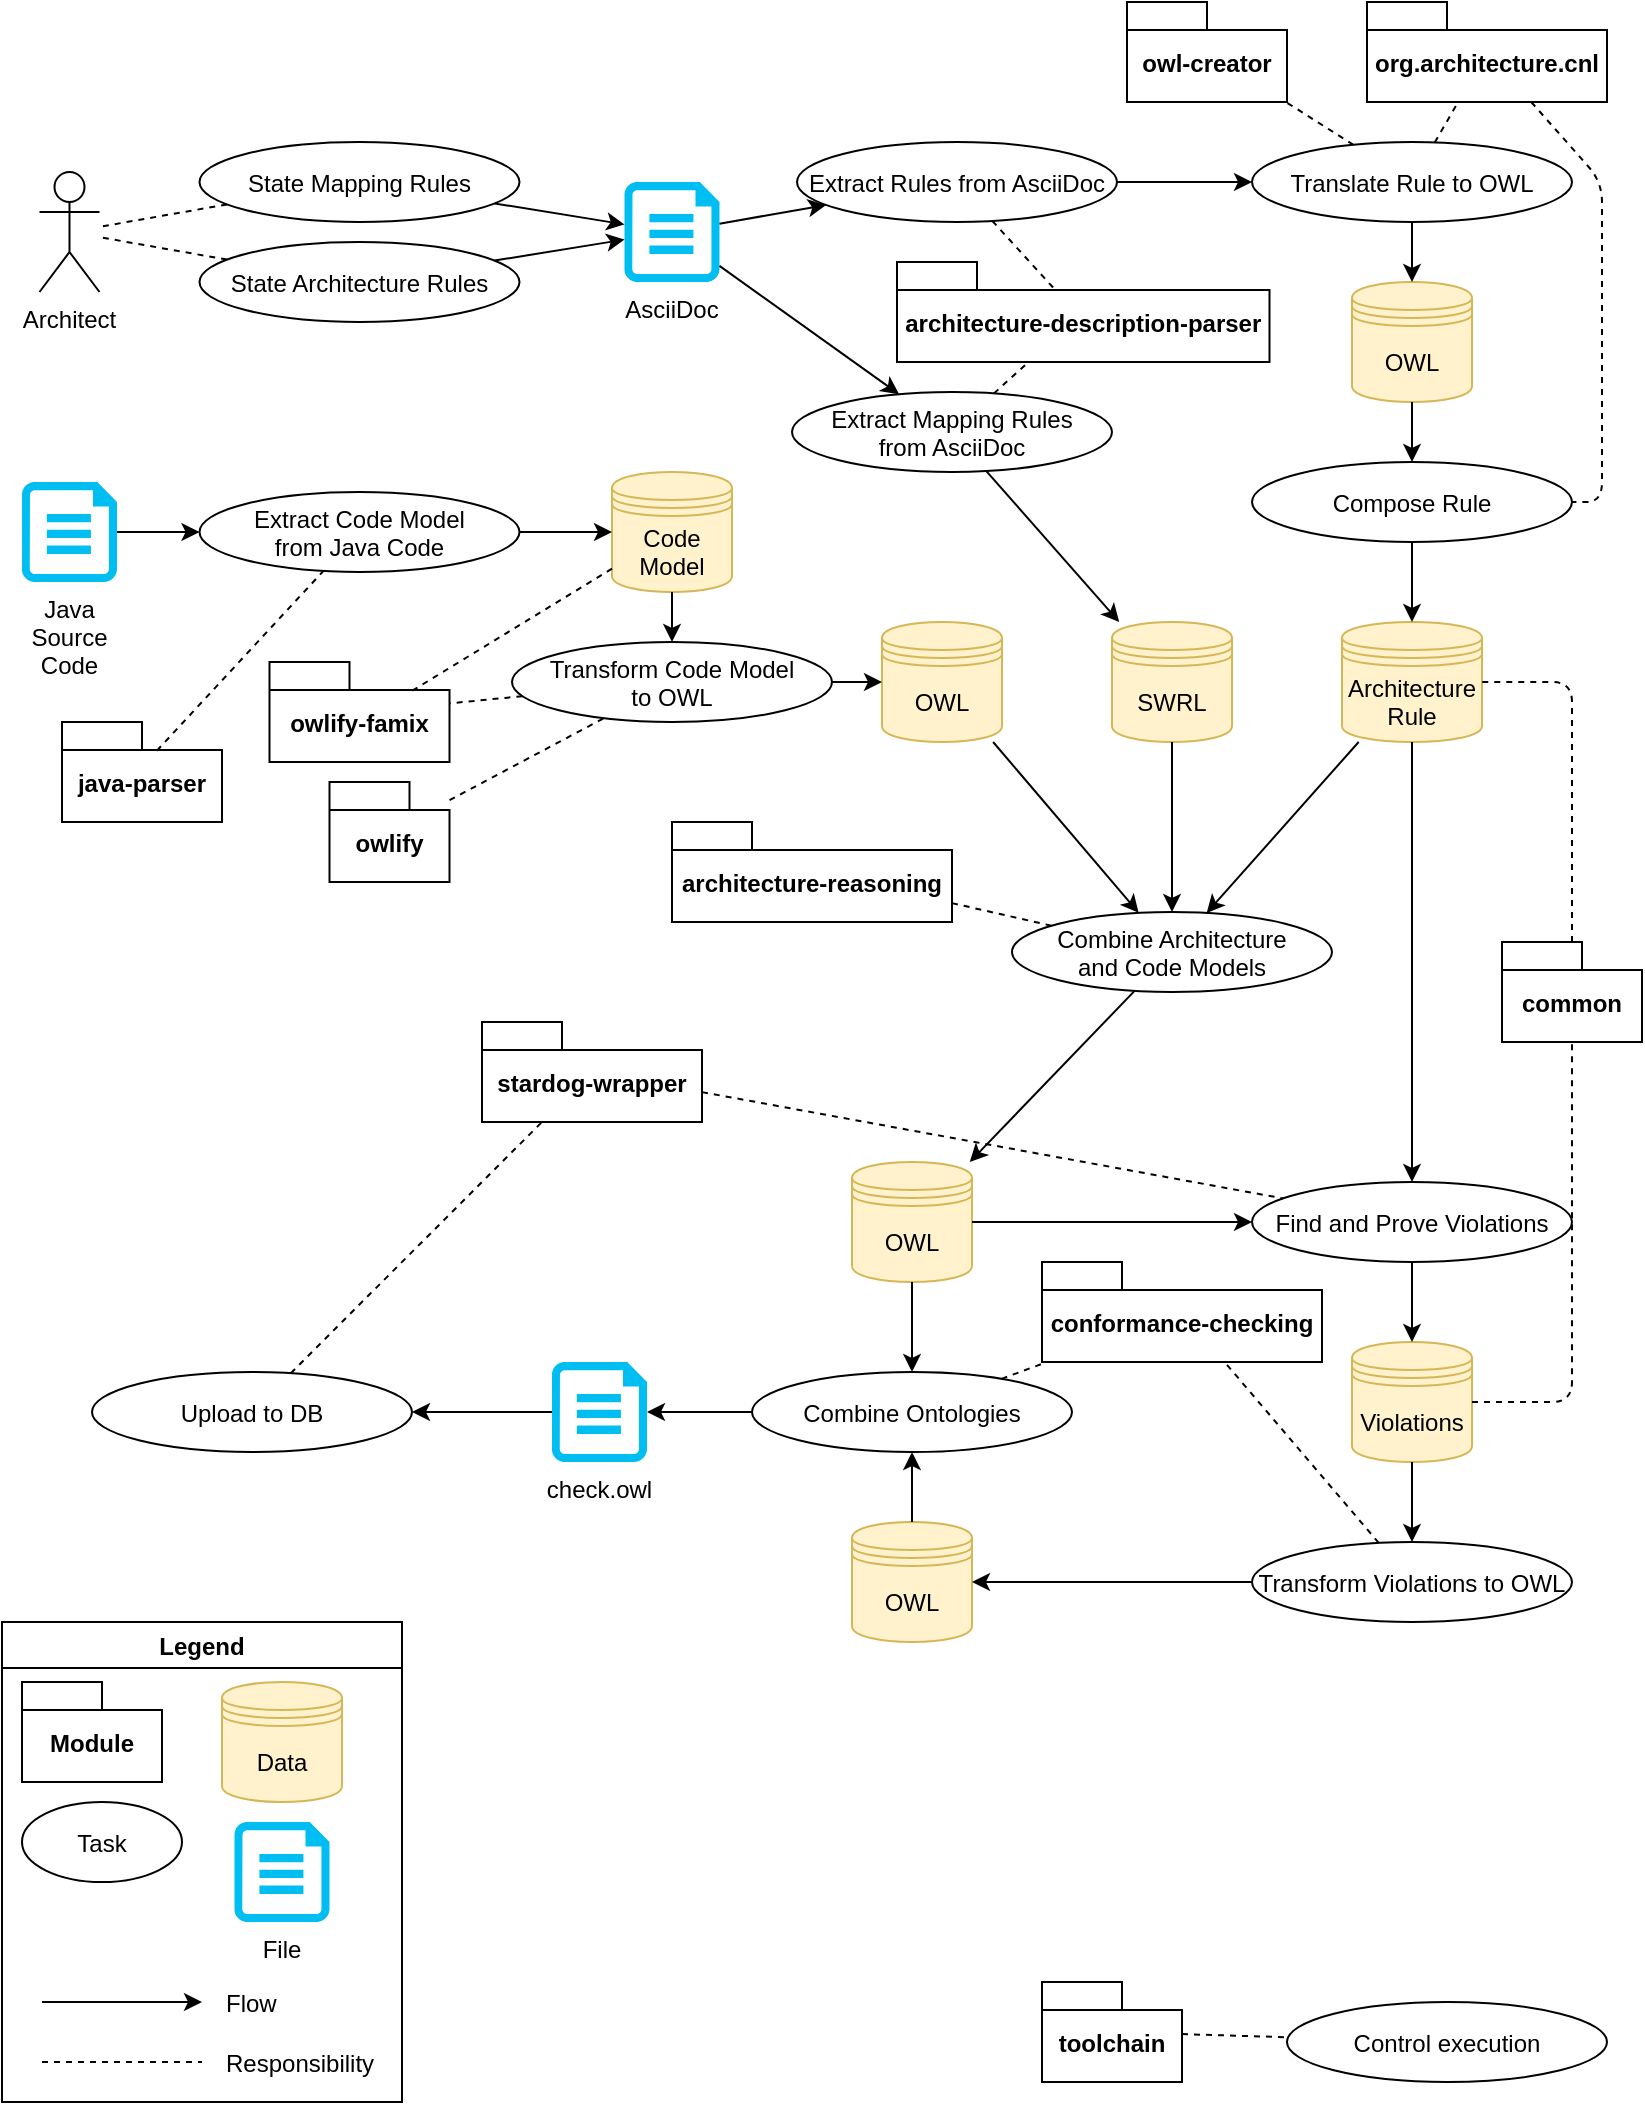 <mxfile version="14.6.13" type="device"><diagram id="ddblTQUHM90j_Sf9mwJM" name="Page-1"><mxGraphModel dx="2250" dy="1360" grid="1" gridSize="10" guides="1" tooltips="1" connect="1" arrows="1" fold="1" page="1" pageScale="1" pageWidth="850" pageHeight="1100" math="0" shadow="0"><root><mxCell id="0"/><mxCell id="1" parent="0"/><mxCell id="yyMfs9KWpmnMh4DsEc5R-1" value="Architect" style="shape=umlActor;verticalLabelPosition=bottom;verticalAlign=top;outlineConnect=0;" vertex="1" parent="1"><mxGeometry x="38.75" y="115" width="30" height="60" as="geometry"/></mxCell><mxCell id="yyMfs9KWpmnMh4DsEc5R-2" value="Translate Rule to OWL" style="ellipse;" vertex="1" parent="1"><mxGeometry x="645" y="100" width="160" height="40" as="geometry"/></mxCell><mxCell id="yyMfs9KWpmnMh4DsEc5R-3" value="Extract Rules from AsciiDoc" style="ellipse;" vertex="1" parent="1"><mxGeometry x="417.5" y="100" width="160" height="40" as="geometry"/></mxCell><mxCell id="yyMfs9KWpmnMh4DsEc5R-4" value="Extract Code Model&#10;from Java Code" style="ellipse;" vertex="1" parent="1"><mxGeometry x="118.75" y="275" width="160" height="40" as="geometry"/></mxCell><mxCell id="yyMfs9KWpmnMh4DsEc5R-5" value="Transform Code Model&#10;to OWL" style="ellipse;" vertex="1" parent="1"><mxGeometry x="275" y="350" width="160" height="40" as="geometry"/></mxCell><mxCell id="yyMfs9KWpmnMh4DsEc5R-6" value="Combine Architecture &#10;and Code Models" style="ellipse;" vertex="1" parent="1"><mxGeometry x="525" y="485" width="160" height="40" as="geometry"/></mxCell><mxCell id="yyMfs9KWpmnMh4DsEc5R-7" value="Find and Prove Violations" style="ellipse;" vertex="1" parent="1"><mxGeometry x="645" y="620" width="160" height="40" as="geometry"/></mxCell><mxCell id="yyMfs9KWpmnMh4DsEc5R-8" value="Transform Violations to OWL" style="ellipse;" vertex="1" parent="1"><mxGeometry x="645" y="800" width="160" height="40" as="geometry"/></mxCell><mxCell id="yyMfs9KWpmnMh4DsEc5R-9" value="Extract Mapping Rules&#10;from AsciiDoc" style="ellipse;" vertex="1" parent="1"><mxGeometry x="415" y="225" width="160" height="40" as="geometry"/></mxCell><mxCell id="yyMfs9KWpmnMh4DsEc5R-11" value="State Mapping Rules" style="ellipse;" vertex="1" parent="1"><mxGeometry x="118.75" y="100" width="160" height="40" as="geometry"/></mxCell><mxCell id="yyMfs9KWpmnMh4DsEc5R-12" value="State Architecture Rules" style="ellipse;" vertex="1" parent="1"><mxGeometry x="118.75" y="150" width="160" height="40" as="geometry"/></mxCell><mxCell id="yyMfs9KWpmnMh4DsEc5R-14" value="AsciiDoc" style="verticalLabelPosition=bottom;verticalAlign=top;align=center;strokeColor=none;fillColor=#00BEF2;shape=mxgraph.azure.cloud_services_configuration_file;pointerEvents=1;" vertex="1" parent="1"><mxGeometry x="331.25" y="120" width="47.5" height="50" as="geometry"/></mxCell><mxCell id="yyMfs9KWpmnMh4DsEc5R-15" value="" style="endArrow=classic;" edge="1" parent="1" source="yyMfs9KWpmnMh4DsEc5R-11" target="yyMfs9KWpmnMh4DsEc5R-14"><mxGeometry width="50" height="50" relative="1" as="geometry"><mxPoint x="318.75" y="490" as="sourcePoint"/><mxPoint x="368.75" y="440" as="targetPoint"/></mxGeometry></mxCell><mxCell id="yyMfs9KWpmnMh4DsEc5R-16" value="" style="endArrow=classic;" edge="1" parent="1" source="yyMfs9KWpmnMh4DsEc5R-12" target="yyMfs9KWpmnMh4DsEc5R-14"><mxGeometry width="50" height="50" relative="1" as="geometry"><mxPoint x="276.243" y="140.738" as="sourcePoint"/><mxPoint x="341.25" y="151.2" as="targetPoint"/></mxGeometry></mxCell><mxCell id="yyMfs9KWpmnMh4DsEc5R-17" value="Java &#10;Source&#10;Code" style="verticalLabelPosition=bottom;verticalAlign=top;align=center;strokeColor=none;fillColor=#00BEF2;shape=mxgraph.azure.cloud_services_configuration_file;pointerEvents=1;" vertex="1" parent="1"><mxGeometry x="30" y="270" width="47.5" height="50" as="geometry"/></mxCell><mxCell id="yyMfs9KWpmnMh4DsEc5R-18" value="" style="endArrow=classic;" edge="1" parent="1" source="yyMfs9KWpmnMh4DsEc5R-17" target="yyMfs9KWpmnMh4DsEc5R-4"><mxGeometry width="50" height="50" relative="1" as="geometry"><mxPoint x="575" y="390" as="sourcePoint"/><mxPoint x="625" y="340" as="targetPoint"/></mxGeometry></mxCell><mxCell id="yyMfs9KWpmnMh4DsEc5R-19" value="" style="endArrow=none;dashed=1;" edge="1" parent="1" source="yyMfs9KWpmnMh4DsEc5R-11" target="yyMfs9KWpmnMh4DsEc5R-1"><mxGeometry width="50" height="50" relative="1" as="geometry"><mxPoint x="488.75" y="380" as="sourcePoint"/><mxPoint x="538.75" y="330" as="targetPoint"/></mxGeometry></mxCell><mxCell id="yyMfs9KWpmnMh4DsEc5R-20" value="" style="endArrow=none;dashed=1;" edge="1" parent="1" source="yyMfs9KWpmnMh4DsEc5R-12" target="yyMfs9KWpmnMh4DsEc5R-1"><mxGeometry width="50" height="50" relative="1" as="geometry"><mxPoint x="167.759" y="147.175" as="sourcePoint"/><mxPoint x="-6.25" y="220" as="targetPoint"/></mxGeometry></mxCell><mxCell id="yyMfs9KWpmnMh4DsEc5R-21" value="OWL" style="shape=datastore;fillColor=#fff2cc;strokeColor=#d6b656;" vertex="1" parent="1"><mxGeometry x="695" y="170" width="60" height="60" as="geometry"/></mxCell><mxCell id="yyMfs9KWpmnMh4DsEc5R-22" value="SWRL" style="shape=datastore;fillColor=#fff2cc;strokeColor=#d6b656;" vertex="1" parent="1"><mxGeometry x="575" y="340" width="60" height="60" as="geometry"/></mxCell><mxCell id="yyMfs9KWpmnMh4DsEc5R-23" value="" style="endArrow=classic;" edge="1" parent="1" source="yyMfs9KWpmnMh4DsEc5R-14" target="yyMfs9KWpmnMh4DsEc5R-3"><mxGeometry width="50" height="50" relative="1" as="geometry"><mxPoint x="385" y="340" as="sourcePoint"/><mxPoint x="435" y="290" as="targetPoint"/></mxGeometry></mxCell><mxCell id="yyMfs9KWpmnMh4DsEc5R-24" value="" style="endArrow=classic;" edge="1" parent="1" source="yyMfs9KWpmnMh4DsEc5R-2" target="yyMfs9KWpmnMh4DsEc5R-21"><mxGeometry width="50" height="50" relative="1" as="geometry"><mxPoint x="385" y="340" as="sourcePoint"/><mxPoint x="435" y="290" as="targetPoint"/></mxGeometry></mxCell><mxCell id="yyMfs9KWpmnMh4DsEc5R-25" value="" style="endArrow=classic;" edge="1" parent="1" source="yyMfs9KWpmnMh4DsEc5R-3" target="yyMfs9KWpmnMh4DsEc5R-2"><mxGeometry width="50" height="50" relative="1" as="geometry"><mxPoint x="385" y="340" as="sourcePoint"/><mxPoint x="435" y="290" as="targetPoint"/></mxGeometry></mxCell><mxCell id="yyMfs9KWpmnMh4DsEc5R-26" value="OWL" style="shape=datastore;fillColor=#fff2cc;strokeColor=#d6b656;" vertex="1" parent="1"><mxGeometry x="460" y="340" width="60" height="60" as="geometry"/></mxCell><mxCell id="yyMfs9KWpmnMh4DsEc5R-27" value="Code&#10;Model" style="shape=datastore;fillColor=#fff2cc;strokeColor=#d6b656;" vertex="1" parent="1"><mxGeometry x="325" y="265" width="60" height="60" as="geometry"/></mxCell><mxCell id="yyMfs9KWpmnMh4DsEc5R-28" value="" style="endArrow=classic;" edge="1" parent="1" source="yyMfs9KWpmnMh4DsEc5R-4" target="yyMfs9KWpmnMh4DsEc5R-27"><mxGeometry width="50" height="50" relative="1" as="geometry"><mxPoint x="385" y="400" as="sourcePoint"/><mxPoint x="435" y="350" as="targetPoint"/></mxGeometry></mxCell><mxCell id="yyMfs9KWpmnMh4DsEc5R-29" value="" style="endArrow=classic;" edge="1" parent="1" source="yyMfs9KWpmnMh4DsEc5R-14" target="yyMfs9KWpmnMh4DsEc5R-9"><mxGeometry width="50" height="50" relative="1" as="geometry"><mxPoint x="385" y="370" as="sourcePoint"/><mxPoint x="435" y="320" as="targetPoint"/></mxGeometry></mxCell><mxCell id="yyMfs9KWpmnMh4DsEc5R-30" value="" style="endArrow=classic;" edge="1" parent="1" source="yyMfs9KWpmnMh4DsEc5R-5" target="yyMfs9KWpmnMh4DsEc5R-26"><mxGeometry width="50" height="50" relative="1" as="geometry"><mxPoint x="385" y="370" as="sourcePoint"/><mxPoint x="435" y="320" as="targetPoint"/></mxGeometry></mxCell><mxCell id="yyMfs9KWpmnMh4DsEc5R-31" value="" style="endArrow=classic;" edge="1" parent="1" source="yyMfs9KWpmnMh4DsEc5R-27" target="yyMfs9KWpmnMh4DsEc5R-5"><mxGeometry width="50" height="50" relative="1" as="geometry"><mxPoint x="385" y="370" as="sourcePoint"/><mxPoint x="435" y="320" as="targetPoint"/></mxGeometry></mxCell><mxCell id="yyMfs9KWpmnMh4DsEc5R-32" value="" style="endArrow=classic;" edge="1" parent="1" source="yyMfs9KWpmnMh4DsEc5R-9" target="yyMfs9KWpmnMh4DsEc5R-22"><mxGeometry width="50" height="50" relative="1" as="geometry"><mxPoint x="385" y="400" as="sourcePoint"/><mxPoint x="435" y="350" as="targetPoint"/></mxGeometry></mxCell><mxCell id="yyMfs9KWpmnMh4DsEc5R-33" value="OWL" style="shape=datastore;fillColor=#fff2cc;strokeColor=#d6b656;" vertex="1" parent="1"><mxGeometry x="445" y="610" width="60" height="60" as="geometry"/></mxCell><mxCell id="yyMfs9KWpmnMh4DsEc5R-34" value="" style="endArrow=classic;" edge="1" parent="1" source="yyMfs9KWpmnMh4DsEc5R-26" target="yyMfs9KWpmnMh4DsEc5R-6"><mxGeometry width="50" height="50" relative="1" as="geometry"><mxPoint x="385" y="400" as="sourcePoint"/><mxPoint x="435" y="350" as="targetPoint"/></mxGeometry></mxCell><mxCell id="yyMfs9KWpmnMh4DsEc5R-35" value="" style="endArrow=classic;" edge="1" parent="1" source="yyMfs9KWpmnMh4DsEc5R-22" target="yyMfs9KWpmnMh4DsEc5R-6"><mxGeometry width="50" height="50" relative="1" as="geometry"><mxPoint x="385" y="400" as="sourcePoint"/><mxPoint x="435" y="350" as="targetPoint"/></mxGeometry></mxCell><mxCell id="yyMfs9KWpmnMh4DsEc5R-37" value="" style="endArrow=classic;" edge="1" parent="1" source="yyMfs9KWpmnMh4DsEc5R-6" target="yyMfs9KWpmnMh4DsEc5R-33"><mxGeometry width="50" height="50" relative="1" as="geometry"><mxPoint x="385" y="480" as="sourcePoint"/><mxPoint x="435" y="430" as="targetPoint"/></mxGeometry></mxCell><mxCell id="yyMfs9KWpmnMh4DsEc5R-38" value="" style="endArrow=classic;" edge="1" parent="1" source="yyMfs9KWpmnMh4DsEc5R-33" target="yyMfs9KWpmnMh4DsEc5R-7"><mxGeometry width="50" height="50" relative="1" as="geometry"><mxPoint x="385" y="620" as="sourcePoint"/><mxPoint x="435" y="570" as="targetPoint"/></mxGeometry></mxCell><mxCell id="yyMfs9KWpmnMh4DsEc5R-39" value="Combine Ontologies" style="ellipse;" vertex="1" parent="1"><mxGeometry x="395" y="715" width="160" height="40" as="geometry"/></mxCell><mxCell id="yyMfs9KWpmnMh4DsEc5R-40" value="Violations" style="shape=datastore;fillColor=#fff2cc;strokeColor=#d6b656;" vertex="1" parent="1"><mxGeometry x="695" y="700" width="60" height="60" as="geometry"/></mxCell><mxCell id="yyMfs9KWpmnMh4DsEc5R-41" value="" style="endArrow=classic;" edge="1" parent="1" source="yyMfs9KWpmnMh4DsEc5R-7" target="yyMfs9KWpmnMh4DsEc5R-40"><mxGeometry width="50" height="50" relative="1" as="geometry"><mxPoint x="385" y="620" as="sourcePoint"/><mxPoint x="435" y="570" as="targetPoint"/></mxGeometry></mxCell><mxCell id="yyMfs9KWpmnMh4DsEc5R-42" value="" style="endArrow=classic;" edge="1" parent="1" source="yyMfs9KWpmnMh4DsEc5R-40" target="yyMfs9KWpmnMh4DsEc5R-8"><mxGeometry width="50" height="50" relative="1" as="geometry"><mxPoint x="385" y="810" as="sourcePoint"/><mxPoint x="435" y="760" as="targetPoint"/></mxGeometry></mxCell><mxCell id="yyMfs9KWpmnMh4DsEc5R-43" value="OWL" style="shape=datastore;fillColor=#fff2cc;strokeColor=#d6b656;" vertex="1" parent="1"><mxGeometry x="445" y="790" width="60" height="60" as="geometry"/></mxCell><mxCell id="yyMfs9KWpmnMh4DsEc5R-44" value="" style="endArrow=classic;" edge="1" parent="1" source="yyMfs9KWpmnMh4DsEc5R-8" target="yyMfs9KWpmnMh4DsEc5R-43"><mxGeometry width="50" height="50" relative="1" as="geometry"><mxPoint x="385" y="810" as="sourcePoint"/><mxPoint x="435" y="760" as="targetPoint"/></mxGeometry></mxCell><mxCell id="yyMfs9KWpmnMh4DsEc5R-45" value="" style="endArrow=classic;" edge="1" parent="1" source="yyMfs9KWpmnMh4DsEc5R-33" target="yyMfs9KWpmnMh4DsEc5R-39"><mxGeometry width="50" height="50" relative="1" as="geometry"><mxPoint x="385" y="810" as="sourcePoint"/><mxPoint x="435" y="760" as="targetPoint"/></mxGeometry></mxCell><mxCell id="yyMfs9KWpmnMh4DsEc5R-46" value="" style="endArrow=classic;" edge="1" parent="1" source="yyMfs9KWpmnMh4DsEc5R-43" target="yyMfs9KWpmnMh4DsEc5R-39"><mxGeometry width="50" height="50" relative="1" as="geometry"><mxPoint x="385" y="810" as="sourcePoint"/><mxPoint x="435" y="760" as="targetPoint"/></mxGeometry></mxCell><mxCell id="yyMfs9KWpmnMh4DsEc5R-48" value="" style="endArrow=classic;" edge="1" parent="1" source="yyMfs9KWpmnMh4DsEc5R-39" target="yyMfs9KWpmnMh4DsEc5R-81"><mxGeometry width="50" height="50" relative="1" as="geometry"><mxPoint x="385" y="810" as="sourcePoint"/><mxPoint x="435" y="760" as="targetPoint"/></mxGeometry></mxCell><mxCell id="yyMfs9KWpmnMh4DsEc5R-49" value="Upload to DB" style="ellipse;" vertex="1" parent="1"><mxGeometry x="65" y="715" width="160" height="40" as="geometry"/></mxCell><mxCell id="yyMfs9KWpmnMh4DsEc5R-50" value="" style="endArrow=classic;" edge="1" parent="1" source="yyMfs9KWpmnMh4DsEc5R-81" target="yyMfs9KWpmnMh4DsEc5R-49"><mxGeometry width="50" height="50" relative="1" as="geometry"><mxPoint x="385" y="810" as="sourcePoint"/><mxPoint x="435" y="760" as="targetPoint"/></mxGeometry></mxCell><mxCell id="yyMfs9KWpmnMh4DsEc5R-52" value="conformance-checking" style="shape=folder;fontStyle=1;spacingTop=10;tabWidth=40;tabHeight=14;tabPosition=left;" vertex="1" parent="1"><mxGeometry x="540" y="660" width="140" height="50" as="geometry"/></mxCell><mxCell id="yyMfs9KWpmnMh4DsEc5R-53" value="owlify-famix" style="shape=folder;fontStyle=1;spacingTop=10;tabWidth=40;tabHeight=14;tabPosition=left;" vertex="1" parent="1"><mxGeometry x="153.75" y="360" width="90" height="50" as="geometry"/></mxCell><mxCell id="yyMfs9KWpmnMh4DsEc5R-54" value="owlify" style="shape=folder;fontStyle=1;spacingTop=10;tabWidth=40;tabHeight=14;tabPosition=left;" vertex="1" parent="1"><mxGeometry x="183.75" y="420" width="60" height="50" as="geometry"/></mxCell><mxCell id="yyMfs9KWpmnMh4DsEc5R-55" value="java-parser" style="shape=folder;fontStyle=1;spacingTop=10;tabWidth=40;tabHeight=14;tabPosition=left;" vertex="1" parent="1"><mxGeometry x="50" y="390" width="80" height="50" as="geometry"/></mxCell><mxCell id="yyMfs9KWpmnMh4DsEc5R-56" value="org.architecture.cnl" style="shape=folder;fontStyle=1;spacingTop=10;tabWidth=40;tabHeight=14;tabPosition=left;" vertex="1" parent="1"><mxGeometry x="702.5" y="30" width="120" height="50" as="geometry"/></mxCell><mxCell id="yyMfs9KWpmnMh4DsEc5R-57" value="architecture-description-parser" style="shape=folder;fontStyle=1;spacingTop=10;tabWidth=40;tabHeight=14;tabPosition=left;" vertex="1" parent="1"><mxGeometry x="467.5" y="160" width="186.25" height="50" as="geometry"/></mxCell><mxCell id="yyMfs9KWpmnMh4DsEc5R-59" value="architecture-reasoning" style="shape=folder;fontStyle=1;spacingTop=10;tabWidth=40;tabHeight=14;tabPosition=left;" vertex="1" parent="1"><mxGeometry x="355" y="440" width="140" height="50" as="geometry"/></mxCell><mxCell id="yyMfs9KWpmnMh4DsEc5R-60" value="common" style="shape=folder;fontStyle=1;spacingTop=10;tabWidth=40;tabHeight=14;tabPosition=left;" vertex="1" parent="1"><mxGeometry x="770" y="500" width="70" height="50" as="geometry"/></mxCell><mxCell id="yyMfs9KWpmnMh4DsEc5R-61" value="owl-creator" style="shape=folder;fontStyle=1;spacingTop=10;tabWidth=40;tabHeight=14;tabPosition=left;" vertex="1" parent="1"><mxGeometry x="582.5" y="30" width="80" height="50" as="geometry"/></mxCell><mxCell id="yyMfs9KWpmnMh4DsEc5R-62" value="stardog-wrapper" style="shape=folder;fontStyle=1;spacingTop=10;tabWidth=40;tabHeight=14;tabPosition=left;" vertex="1" parent="1"><mxGeometry x="260" y="540" width="110" height="50" as="geometry"/></mxCell><mxCell id="yyMfs9KWpmnMh4DsEc5R-63" value="toolchain" style="shape=folder;fontStyle=1;spacingTop=10;tabWidth=40;tabHeight=14;tabPosition=left;" vertex="1" parent="1"><mxGeometry x="540" y="1020" width="70" height="50" as="geometry"/></mxCell><mxCell id="yyMfs9KWpmnMh4DsEc5R-64" value="Architecture&#10;Rule" style="shape=datastore;fillColor=#fff2cc;strokeColor=#d6b656;" vertex="1" parent="1"><mxGeometry x="690" y="340" width="70" height="60" as="geometry"/></mxCell><mxCell id="yyMfs9KWpmnMh4DsEc5R-65" value="Compose Rule" style="ellipse;" vertex="1" parent="1"><mxGeometry x="645" y="260" width="160" height="40" as="geometry"/></mxCell><mxCell id="yyMfs9KWpmnMh4DsEc5R-66" value="" style="endArrow=classic;" edge="1" parent="1" source="yyMfs9KWpmnMh4DsEc5R-21" target="yyMfs9KWpmnMh4DsEc5R-65"><mxGeometry width="50" height="50" relative="1" as="geometry"><mxPoint x="385" y="360" as="sourcePoint"/><mxPoint x="435" y="310" as="targetPoint"/></mxGeometry></mxCell><mxCell id="yyMfs9KWpmnMh4DsEc5R-67" value="" style="endArrow=classic;" edge="1" parent="1" source="yyMfs9KWpmnMh4DsEc5R-65" target="yyMfs9KWpmnMh4DsEc5R-64"><mxGeometry width="50" height="50" relative="1" as="geometry"><mxPoint x="385" y="360" as="sourcePoint"/><mxPoint x="435" y="310" as="targetPoint"/></mxGeometry></mxCell><mxCell id="yyMfs9KWpmnMh4DsEc5R-68" value="" style="endArrow=classic;" edge="1" parent="1" source="yyMfs9KWpmnMh4DsEc5R-64" target="yyMfs9KWpmnMh4DsEc5R-6"><mxGeometry width="50" height="50" relative="1" as="geometry"><mxPoint x="385" y="360" as="sourcePoint"/><mxPoint x="435" y="310" as="targetPoint"/></mxGeometry></mxCell><mxCell id="yyMfs9KWpmnMh4DsEc5R-69" value="" style="endArrow=classic;" edge="1" parent="1" source="yyMfs9KWpmnMh4DsEc5R-64" target="yyMfs9KWpmnMh4DsEc5R-7"><mxGeometry width="50" height="50" relative="1" as="geometry"><mxPoint x="385" y="580" as="sourcePoint"/><mxPoint x="435" y="530" as="targetPoint"/></mxGeometry></mxCell><mxCell id="yyMfs9KWpmnMh4DsEc5R-71" value="Legend" style="swimlane;" vertex="1" parent="1"><mxGeometry x="20" y="840" width="200" height="240" as="geometry"/></mxCell><mxCell id="yyMfs9KWpmnMh4DsEc5R-72" value="Module" style="shape=folder;fontStyle=1;spacingTop=10;tabWidth=40;tabHeight=14;tabPosition=left;" vertex="1" parent="yyMfs9KWpmnMh4DsEc5R-71"><mxGeometry x="10" y="30" width="70" height="50" as="geometry"/></mxCell><mxCell id="yyMfs9KWpmnMh4DsEc5R-73" value="Data" style="shape=datastore;fillColor=#fff2cc;strokeColor=#d6b656;" vertex="1" parent="yyMfs9KWpmnMh4DsEc5R-71"><mxGeometry x="110" y="30" width="60" height="60" as="geometry"/></mxCell><mxCell id="yyMfs9KWpmnMh4DsEc5R-74" value="Task" style="ellipse;" vertex="1" parent="yyMfs9KWpmnMh4DsEc5R-71"><mxGeometry x="10" y="90" width="80" height="40" as="geometry"/></mxCell><mxCell id="yyMfs9KWpmnMh4DsEc5R-76" value="Flow" style="text;strokeColor=none;fillColor=none;align=left;verticalAlign=middle;rounded=0;" vertex="1" parent="yyMfs9KWpmnMh4DsEc5R-71"><mxGeometry x="110" y="180" width="80" height="20" as="geometry"/></mxCell><mxCell id="yyMfs9KWpmnMh4DsEc5R-78" value="Responsibility" style="text;strokeColor=none;fillColor=none;align=left;verticalAlign=middle;rounded=0;" vertex="1" parent="yyMfs9KWpmnMh4DsEc5R-71"><mxGeometry x="110" y="210" width="80" height="20" as="geometry"/></mxCell><mxCell id="yyMfs9KWpmnMh4DsEc5R-80" value="File" style="verticalLabelPosition=bottom;verticalAlign=top;align=center;strokeColor=none;fillColor=#00BEF2;shape=mxgraph.azure.cloud_services_configuration_file;pointerEvents=1;" vertex="1" parent="yyMfs9KWpmnMh4DsEc5R-71"><mxGeometry x="116.25" y="100" width="47.5" height="50" as="geometry"/></mxCell><mxCell id="yyMfs9KWpmnMh4DsEc5R-75" value="" style="endArrow=classic;" edge="1" parent="1"><mxGeometry width="50" height="50" relative="1" as="geometry"><mxPoint x="40" y="1030" as="sourcePoint"/><mxPoint x="120" y="1030" as="targetPoint"/></mxGeometry></mxCell><mxCell id="yyMfs9KWpmnMh4DsEc5R-77" value="" style="endArrow=none;dashed=1;" edge="1" parent="1"><mxGeometry width="50" height="50" relative="1" as="geometry"><mxPoint x="40" y="1060" as="sourcePoint"/><mxPoint x="120" y="1060" as="targetPoint"/></mxGeometry></mxCell><mxCell id="yyMfs9KWpmnMh4DsEc5R-81" value="check.owl" style="verticalLabelPosition=bottom;verticalAlign=top;align=center;strokeColor=none;fillColor=#00BEF2;shape=mxgraph.azure.cloud_services_configuration_file;pointerEvents=1;" vertex="1" parent="1"><mxGeometry x="295" y="710" width="47.5" height="50" as="geometry"/></mxCell><mxCell id="yyMfs9KWpmnMh4DsEc5R-82" value="Control execution" style="ellipse;" vertex="1" parent="1"><mxGeometry x="662.5" y="1030" width="160" height="40" as="geometry"/></mxCell><mxCell id="yyMfs9KWpmnMh4DsEc5R-83" value="" style="endArrow=none;dashed=1;" edge="1" parent="1" source="yyMfs9KWpmnMh4DsEc5R-63" target="yyMfs9KWpmnMh4DsEc5R-82"><mxGeometry width="50" height="50" relative="1" as="geometry"><mxPoint x="630" y="860" as="sourcePoint"/><mxPoint x="680" y="810" as="targetPoint"/></mxGeometry></mxCell><mxCell id="yyMfs9KWpmnMh4DsEc5R-84" value="" style="endArrow=none;dashed=1;exitX=0.593;exitY=0.287;exitDx=0;exitDy=0;exitPerimeter=0;" edge="1" parent="1" source="yyMfs9KWpmnMh4DsEc5R-55" target="yyMfs9KWpmnMh4DsEc5R-4"><mxGeometry width="50" height="50" relative="1" as="geometry"><mxPoint x="385" y="580" as="sourcePoint"/><mxPoint x="435" y="530" as="targetPoint"/></mxGeometry></mxCell><mxCell id="yyMfs9KWpmnMh4DsEc5R-85" value="" style="endArrow=none;dashed=1;entryX=0.793;entryY=0.287;entryDx=0;entryDy=0;entryPerimeter=0;" edge="1" parent="1" source="yyMfs9KWpmnMh4DsEc5R-27" target="yyMfs9KWpmnMh4DsEc5R-53"><mxGeometry width="50" height="50" relative="1" as="geometry"><mxPoint x="385" y="580" as="sourcePoint"/><mxPoint x="435" y="530" as="targetPoint"/></mxGeometry></mxCell><mxCell id="yyMfs9KWpmnMh4DsEc5R-86" value="" style="endArrow=none;dashed=1;" edge="1" parent="1" source="yyMfs9KWpmnMh4DsEc5R-5" target="yyMfs9KWpmnMh4DsEc5R-53"><mxGeometry width="50" height="50" relative="1" as="geometry"><mxPoint x="385" y="580" as="sourcePoint"/><mxPoint x="435" y="530" as="targetPoint"/></mxGeometry></mxCell><mxCell id="yyMfs9KWpmnMh4DsEc5R-87" value="" style="endArrow=none;dashed=1;" edge="1" parent="1" source="yyMfs9KWpmnMh4DsEc5R-54" target="yyMfs9KWpmnMh4DsEc5R-5"><mxGeometry width="50" height="50" relative="1" as="geometry"><mxPoint x="385" y="580" as="sourcePoint"/><mxPoint x="435" y="530" as="targetPoint"/></mxGeometry></mxCell><mxCell id="yyMfs9KWpmnMh4DsEc5R-88" value="" style="endArrow=none;dashed=1;" edge="1" parent="1" source="yyMfs9KWpmnMh4DsEc5R-2" target="yyMfs9KWpmnMh4DsEc5R-61"><mxGeometry width="50" height="50" relative="1" as="geometry"><mxPoint x="425" y="560" as="sourcePoint"/><mxPoint x="585" y="170" as="targetPoint"/></mxGeometry></mxCell><mxCell id="yyMfs9KWpmnMh4DsEc5R-89" value="" style="endArrow=none;dashed=1;" edge="1" parent="1" source="yyMfs9KWpmnMh4DsEc5R-2" target="yyMfs9KWpmnMh4DsEc5R-56"><mxGeometry width="50" height="50" relative="1" as="geometry"><mxPoint x="750.992" y="110.404" as="sourcePoint"/><mxPoint x="791.667" y="170" as="targetPoint"/></mxGeometry></mxCell><mxCell id="yyMfs9KWpmnMh4DsEc5R-91" value="" style="endArrow=none;dashed=1;" edge="1" parent="1" source="yyMfs9KWpmnMh4DsEc5R-39" target="yyMfs9KWpmnMh4DsEc5R-52"><mxGeometry width="50" height="50" relative="1" as="geometry"><mxPoint x="385" y="690" as="sourcePoint"/><mxPoint x="435" y="640" as="targetPoint"/></mxGeometry></mxCell><mxCell id="yyMfs9KWpmnMh4DsEc5R-92" value="" style="endArrow=none;dashed=1;" edge="1" parent="1" source="yyMfs9KWpmnMh4DsEc5R-8" target="yyMfs9KWpmnMh4DsEc5R-52"><mxGeometry width="50" height="50" relative="1" as="geometry"><mxPoint x="385" y="690" as="sourcePoint"/><mxPoint x="435" y="640" as="targetPoint"/></mxGeometry></mxCell><mxCell id="yyMfs9KWpmnMh4DsEc5R-93" value="" style="endArrow=none;dashed=1;" edge="1" parent="1" source="yyMfs9KWpmnMh4DsEc5R-9" target="yyMfs9KWpmnMh4DsEc5R-57"><mxGeometry width="50" height="50" relative="1" as="geometry"><mxPoint x="385" y="250" as="sourcePoint"/><mxPoint x="435" y="200" as="targetPoint"/></mxGeometry></mxCell><mxCell id="yyMfs9KWpmnMh4DsEc5R-94" value="" style="endArrow=none;dashed=1;entryX=0.429;entryY=0.296;entryDx=0;entryDy=0;entryPerimeter=0;" edge="1" parent="1" source="yyMfs9KWpmnMh4DsEc5R-3" target="yyMfs9KWpmnMh4DsEc5R-57"><mxGeometry width="50" height="50" relative="1" as="geometry"><mxPoint x="385" y="250" as="sourcePoint"/><mxPoint x="435" y="200" as="targetPoint"/></mxGeometry></mxCell><mxCell id="yyMfs9KWpmnMh4DsEc5R-95" value="" style="endArrow=none;dashed=1;" edge="1" parent="1" source="yyMfs9KWpmnMh4DsEc5R-6" target="yyMfs9KWpmnMh4DsEc5R-59"><mxGeometry width="50" height="50" relative="1" as="geometry"><mxPoint x="385" y="580" as="sourcePoint"/><mxPoint x="435" y="530" as="targetPoint"/></mxGeometry></mxCell><mxCell id="yyMfs9KWpmnMh4DsEc5R-96" value="" style="endArrow=none;dashed=1;" edge="1" parent="1" source="yyMfs9KWpmnMh4DsEc5R-40" target="yyMfs9KWpmnMh4DsEc5R-60"><mxGeometry width="50" height="50" relative="1" as="geometry"><mxPoint x="775" y="690" as="sourcePoint"/><mxPoint x="825" y="640" as="targetPoint"/><Array as="points"><mxPoint x="805" y="730"/></Array></mxGeometry></mxCell><mxCell id="yyMfs9KWpmnMh4DsEc5R-97" value="" style="endArrow=none;dashed=1;" edge="1" parent="1" source="yyMfs9KWpmnMh4DsEc5R-60" target="yyMfs9KWpmnMh4DsEc5R-64"><mxGeometry width="50" height="50" relative="1" as="geometry"><mxPoint x="775" y="690" as="sourcePoint"/><mxPoint x="825" y="640" as="targetPoint"/><Array as="points"><mxPoint x="805" y="370"/></Array></mxGeometry></mxCell><mxCell id="yyMfs9KWpmnMh4DsEc5R-100" value="" style="endArrow=none;dashed=1;" edge="1" parent="1" source="yyMfs9KWpmnMh4DsEc5R-49" target="yyMfs9KWpmnMh4DsEc5R-62"><mxGeometry width="50" height="50" relative="1" as="geometry"><mxPoint x="455" y="890" as="sourcePoint"/><mxPoint x="379.062" y="910" as="targetPoint"/></mxGeometry></mxCell><mxCell id="yyMfs9KWpmnMh4DsEc5R-101" value="" style="endArrow=none;dashed=1;" edge="1" parent="1" source="yyMfs9KWpmnMh4DsEc5R-62" target="yyMfs9KWpmnMh4DsEc5R-7"><mxGeometry width="50" height="50" relative="1" as="geometry"><mxPoint x="442.794" y="910" as="sourcePoint"/><mxPoint x="505" y="840" as="targetPoint"/></mxGeometry></mxCell><mxCell id="yyMfs9KWpmnMh4DsEc5R-102" value="" style="endArrow=none;dashed=1;" edge="1" parent="1" source="yyMfs9KWpmnMh4DsEc5R-56" target="yyMfs9KWpmnMh4DsEc5R-65"><mxGeometry width="50" height="50" relative="1" as="geometry"><mxPoint x="795.661" y="220" as="sourcePoint"/><mxPoint x="605" y="200" as="targetPoint"/><Array as="points"><mxPoint x="820" y="120"/><mxPoint x="820" y="280"/></Array></mxGeometry></mxCell></root></mxGraphModel></diagram></mxfile>